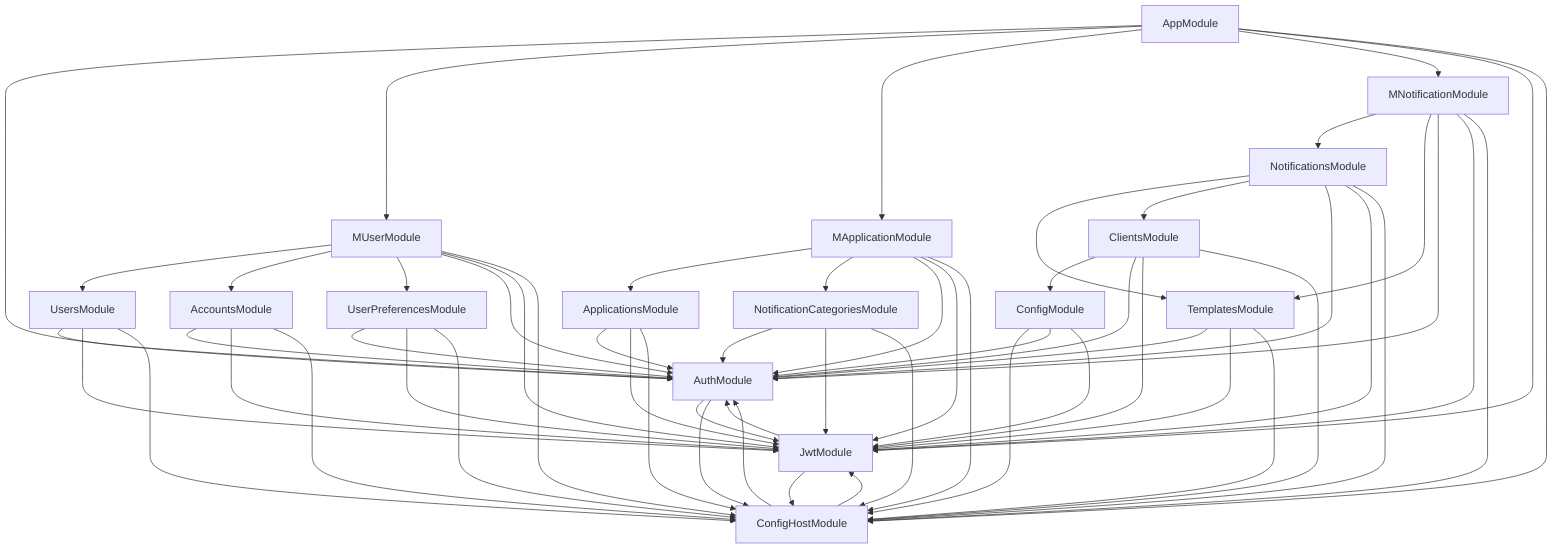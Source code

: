 flowchart TD
  AuthModule-->JwtModule
  JwtModule-->AuthModule
  JwtModule-->ConfigHostModule
  ConfigHostModule-->AuthModule
  ConfigHostModule-->JwtModule
  AuthModule-->ConfigHostModule
  AppModule-->AuthModule
  AppModule-->MUserModule
  MUserModule-->UsersModule
  UsersModule-->AuthModule
  UsersModule-->JwtModule
  UsersModule-->ConfigHostModule
  MUserModule-->AccountsModule
  AccountsModule-->AuthModule
  AccountsModule-->JwtModule
  AccountsModule-->ConfigHostModule
  MUserModule-->UserPreferencesModule
  UserPreferencesModule-->AuthModule
  UserPreferencesModule-->JwtModule
  UserPreferencesModule-->ConfigHostModule
  MUserModule-->AuthModule
  MUserModule-->JwtModule
  MUserModule-->ConfigHostModule
  AppModule-->MApplicationModule
  MApplicationModule-->ApplicationsModule
  ApplicationsModule-->AuthModule
  ApplicationsModule-->JwtModule
  ApplicationsModule-->ConfigHostModule
  MApplicationModule-->NotificationCategoriesModule
  NotificationCategoriesModule-->AuthModule
  NotificationCategoriesModule-->JwtModule
  NotificationCategoriesModule-->ConfigHostModule
  MApplicationModule-->AuthModule
  MApplicationModule-->JwtModule
  MApplicationModule-->ConfigHostModule
  AppModule-->MNotificationModule
  MNotificationModule-->NotificationsModule
  NotificationsModule-->TemplatesModule
  TemplatesModule-->AuthModule
  TemplatesModule-->JwtModule
  TemplatesModule-->ConfigHostModule
  NotificationsModule-->ClientsModule
  ClientsModule-->ConfigModule
  ConfigModule-->ConfigHostModule
  ConfigModule-->AuthModule
  ConfigModule-->JwtModule
  ClientsModule-->AuthModule
  ClientsModule-->JwtModule
  ClientsModule-->ConfigHostModule
  NotificationsModule-->AuthModule
  NotificationsModule-->JwtModule
  NotificationsModule-->ConfigHostModule
  MNotificationModule-->TemplatesModule
  MNotificationModule-->AuthModule
  MNotificationModule-->JwtModule
  MNotificationModule-->ConfigHostModule
  AppModule-->JwtModule
  AppModule-->ConfigHostModule
